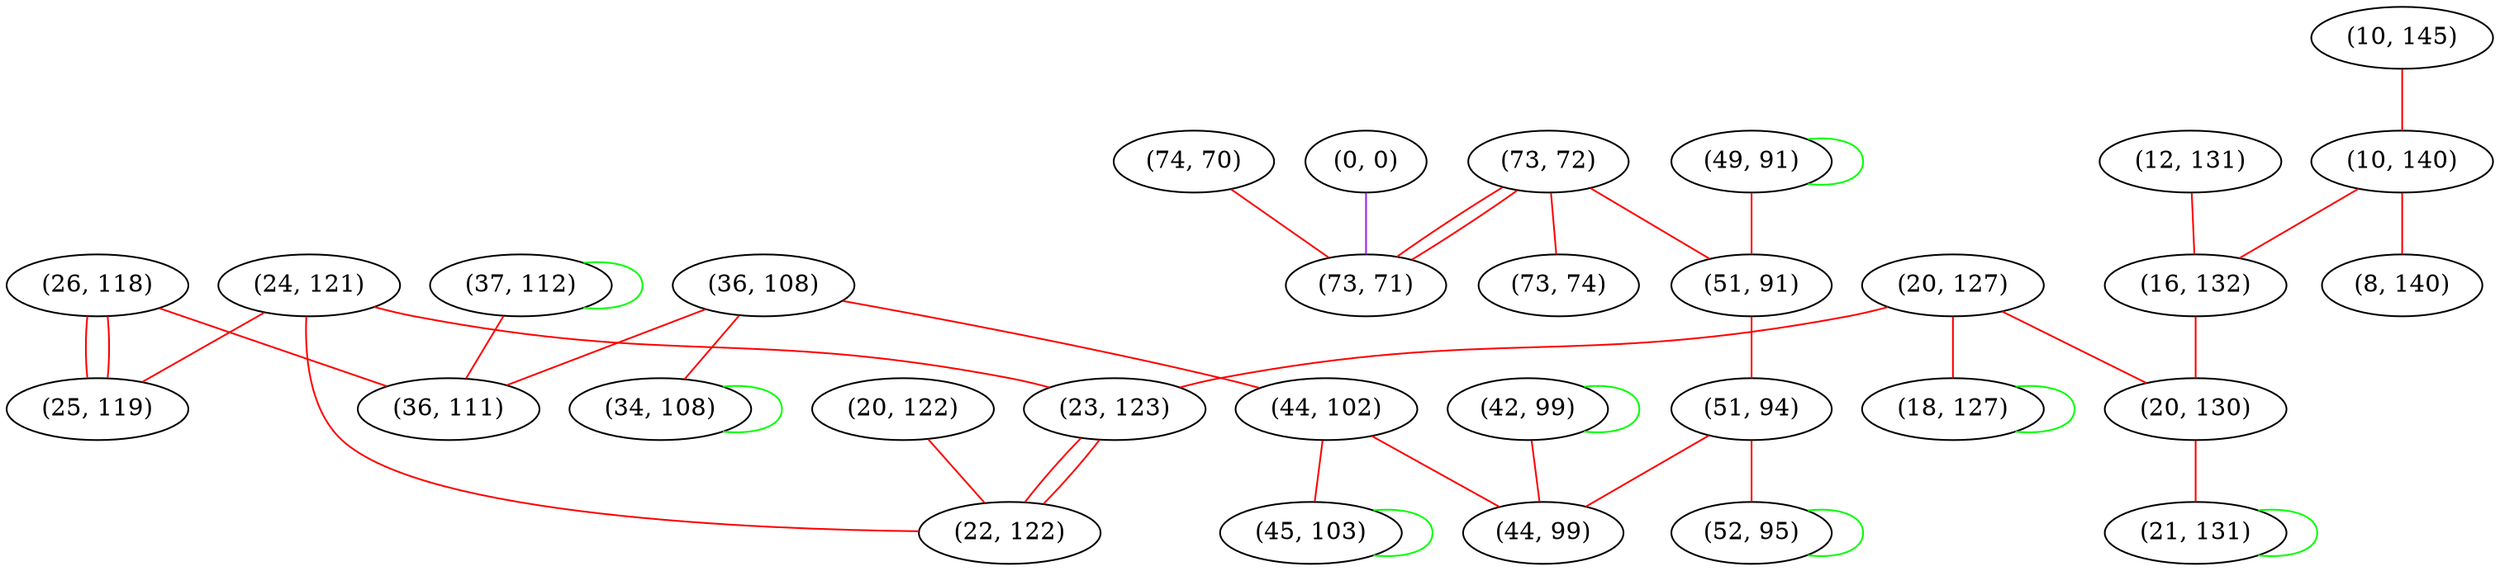 graph "" {
"(20, 122)";
"(10, 145)";
"(73, 72)";
"(26, 118)";
"(24, 121)";
"(36, 108)";
"(34, 108)";
"(20, 127)";
"(10, 140)";
"(0, 0)";
"(49, 91)";
"(12, 131)";
"(25, 119)";
"(74, 70)";
"(16, 132)";
"(51, 91)";
"(73, 74)";
"(18, 127)";
"(23, 123)";
"(42, 99)";
"(51, 94)";
"(37, 112)";
"(8, 140)";
"(20, 130)";
"(36, 111)";
"(22, 122)";
"(44, 102)";
"(21, 131)";
"(45, 103)";
"(73, 71)";
"(52, 95)";
"(44, 99)";
"(20, 122)" -- "(22, 122)"  [color=red, key=0, weight=1];
"(10, 145)" -- "(10, 140)"  [color=red, key=0, weight=1];
"(73, 72)" -- "(73, 74)"  [color=red, key=0, weight=1];
"(73, 72)" -- "(51, 91)"  [color=red, key=0, weight=1];
"(73, 72)" -- "(73, 71)"  [color=red, key=0, weight=1];
"(73, 72)" -- "(73, 71)"  [color=red, key=1, weight=1];
"(26, 118)" -- "(36, 111)"  [color=red, key=0, weight=1];
"(26, 118)" -- "(25, 119)"  [color=red, key=0, weight=1];
"(26, 118)" -- "(25, 119)"  [color=red, key=1, weight=1];
"(24, 121)" -- "(23, 123)"  [color=red, key=0, weight=1];
"(24, 121)" -- "(22, 122)"  [color=red, key=0, weight=1];
"(24, 121)" -- "(25, 119)"  [color=red, key=0, weight=1];
"(36, 108)" -- "(36, 111)"  [color=red, key=0, weight=1];
"(36, 108)" -- "(34, 108)"  [color=red, key=0, weight=1];
"(36, 108)" -- "(44, 102)"  [color=red, key=0, weight=1];
"(34, 108)" -- "(34, 108)"  [color=green, key=0, weight=2];
"(20, 127)" -- "(18, 127)"  [color=red, key=0, weight=1];
"(20, 127)" -- "(20, 130)"  [color=red, key=0, weight=1];
"(20, 127)" -- "(23, 123)"  [color=red, key=0, weight=1];
"(10, 140)" -- "(16, 132)"  [color=red, key=0, weight=1];
"(10, 140)" -- "(8, 140)"  [color=red, key=0, weight=1];
"(0, 0)" -- "(73, 71)"  [color=purple, key=0, weight=4];
"(49, 91)" -- "(49, 91)"  [color=green, key=0, weight=2];
"(49, 91)" -- "(51, 91)"  [color=red, key=0, weight=1];
"(12, 131)" -- "(16, 132)"  [color=red, key=0, weight=1];
"(74, 70)" -- "(73, 71)"  [color=red, key=0, weight=1];
"(16, 132)" -- "(20, 130)"  [color=red, key=0, weight=1];
"(51, 91)" -- "(51, 94)"  [color=red, key=0, weight=1];
"(18, 127)" -- "(18, 127)"  [color=green, key=0, weight=2];
"(23, 123)" -- "(22, 122)"  [color=red, key=0, weight=1];
"(23, 123)" -- "(22, 122)"  [color=red, key=1, weight=1];
"(42, 99)" -- "(42, 99)"  [color=green, key=0, weight=2];
"(42, 99)" -- "(44, 99)"  [color=red, key=0, weight=1];
"(51, 94)" -- "(52, 95)"  [color=red, key=0, weight=1];
"(51, 94)" -- "(44, 99)"  [color=red, key=0, weight=1];
"(37, 112)" -- "(36, 111)"  [color=red, key=0, weight=1];
"(37, 112)" -- "(37, 112)"  [color=green, key=0, weight=2];
"(20, 130)" -- "(21, 131)"  [color=red, key=0, weight=1];
"(44, 102)" -- "(44, 99)"  [color=red, key=0, weight=1];
"(44, 102)" -- "(45, 103)"  [color=red, key=0, weight=1];
"(21, 131)" -- "(21, 131)"  [color=green, key=0, weight=2];
"(45, 103)" -- "(45, 103)"  [color=green, key=0, weight=2];
"(52, 95)" -- "(52, 95)"  [color=green, key=0, weight=2];
}
